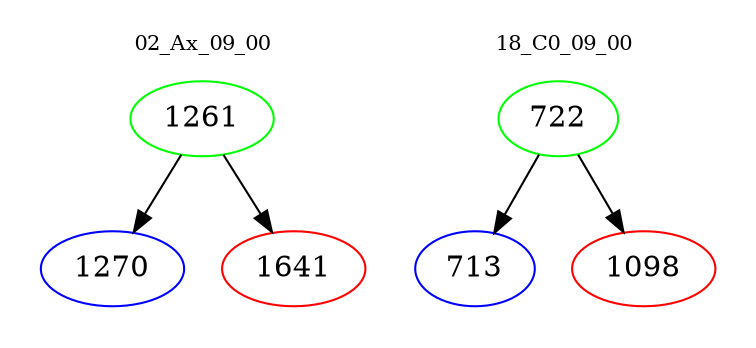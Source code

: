 digraph{
subgraph cluster_0 {
color = white
label = "02_Ax_09_00";
fontsize=10;
T0_1261 [label="1261", color="green"]
T0_1261 -> T0_1270 [color="black"]
T0_1270 [label="1270", color="blue"]
T0_1261 -> T0_1641 [color="black"]
T0_1641 [label="1641", color="red"]
}
subgraph cluster_1 {
color = white
label = "18_C0_09_00";
fontsize=10;
T1_722 [label="722", color="green"]
T1_722 -> T1_713 [color="black"]
T1_713 [label="713", color="blue"]
T1_722 -> T1_1098 [color="black"]
T1_1098 [label="1098", color="red"]
}
}
